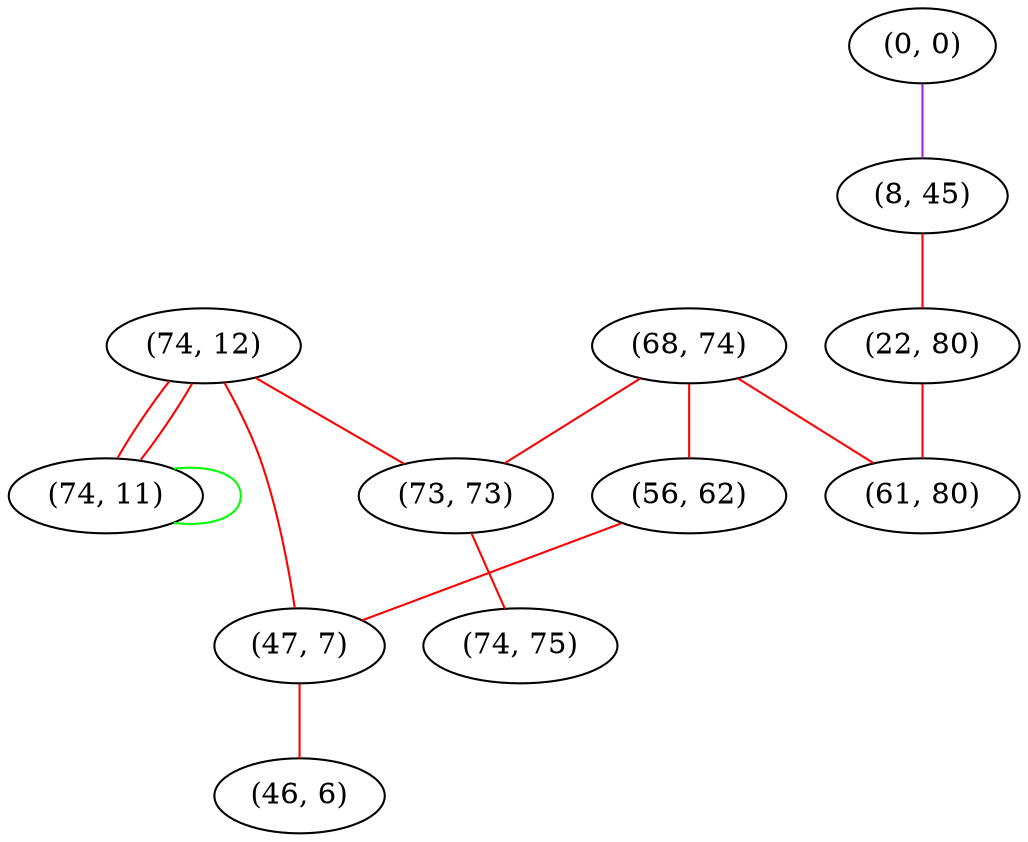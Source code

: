 graph "" {
"(68, 74)";
"(0, 0)";
"(8, 45)";
"(56, 62)";
"(74, 12)";
"(74, 11)";
"(22, 80)";
"(73, 73)";
"(47, 7)";
"(74, 75)";
"(46, 6)";
"(61, 80)";
"(68, 74)" -- "(56, 62)"  [color=red, key=0, weight=1];
"(68, 74)" -- "(73, 73)"  [color=red, key=0, weight=1];
"(68, 74)" -- "(61, 80)"  [color=red, key=0, weight=1];
"(0, 0)" -- "(8, 45)"  [color=purple, key=0, weight=4];
"(8, 45)" -- "(22, 80)"  [color=red, key=0, weight=1];
"(56, 62)" -- "(47, 7)"  [color=red, key=0, weight=1];
"(74, 12)" -- "(74, 11)"  [color=red, key=0, weight=1];
"(74, 12)" -- "(74, 11)"  [color=red, key=1, weight=1];
"(74, 12)" -- "(73, 73)"  [color=red, key=0, weight=1];
"(74, 12)" -- "(47, 7)"  [color=red, key=0, weight=1];
"(74, 11)" -- "(74, 11)"  [color=green, key=0, weight=2];
"(22, 80)" -- "(61, 80)"  [color=red, key=0, weight=1];
"(73, 73)" -- "(74, 75)"  [color=red, key=0, weight=1];
"(47, 7)" -- "(46, 6)"  [color=red, key=0, weight=1];
}
